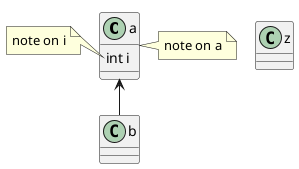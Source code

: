 {
  "sha1": "9k48zsuipvgv215f2auavky64tfztxe",
  "insertion": {
    "when": "2024-05-30T20:48:21.702Z",
    "url": "https://github.com/plantuml/plantuml/issues/1348",
    "user": "plantuml@gmail.com"
  }
}
@startuml
!pragma layout smetana

class a {
    int i
}

class z

note left of a::i
    note on i
end note

note right of a
    note on a
end note

a <-- b

@enduml
